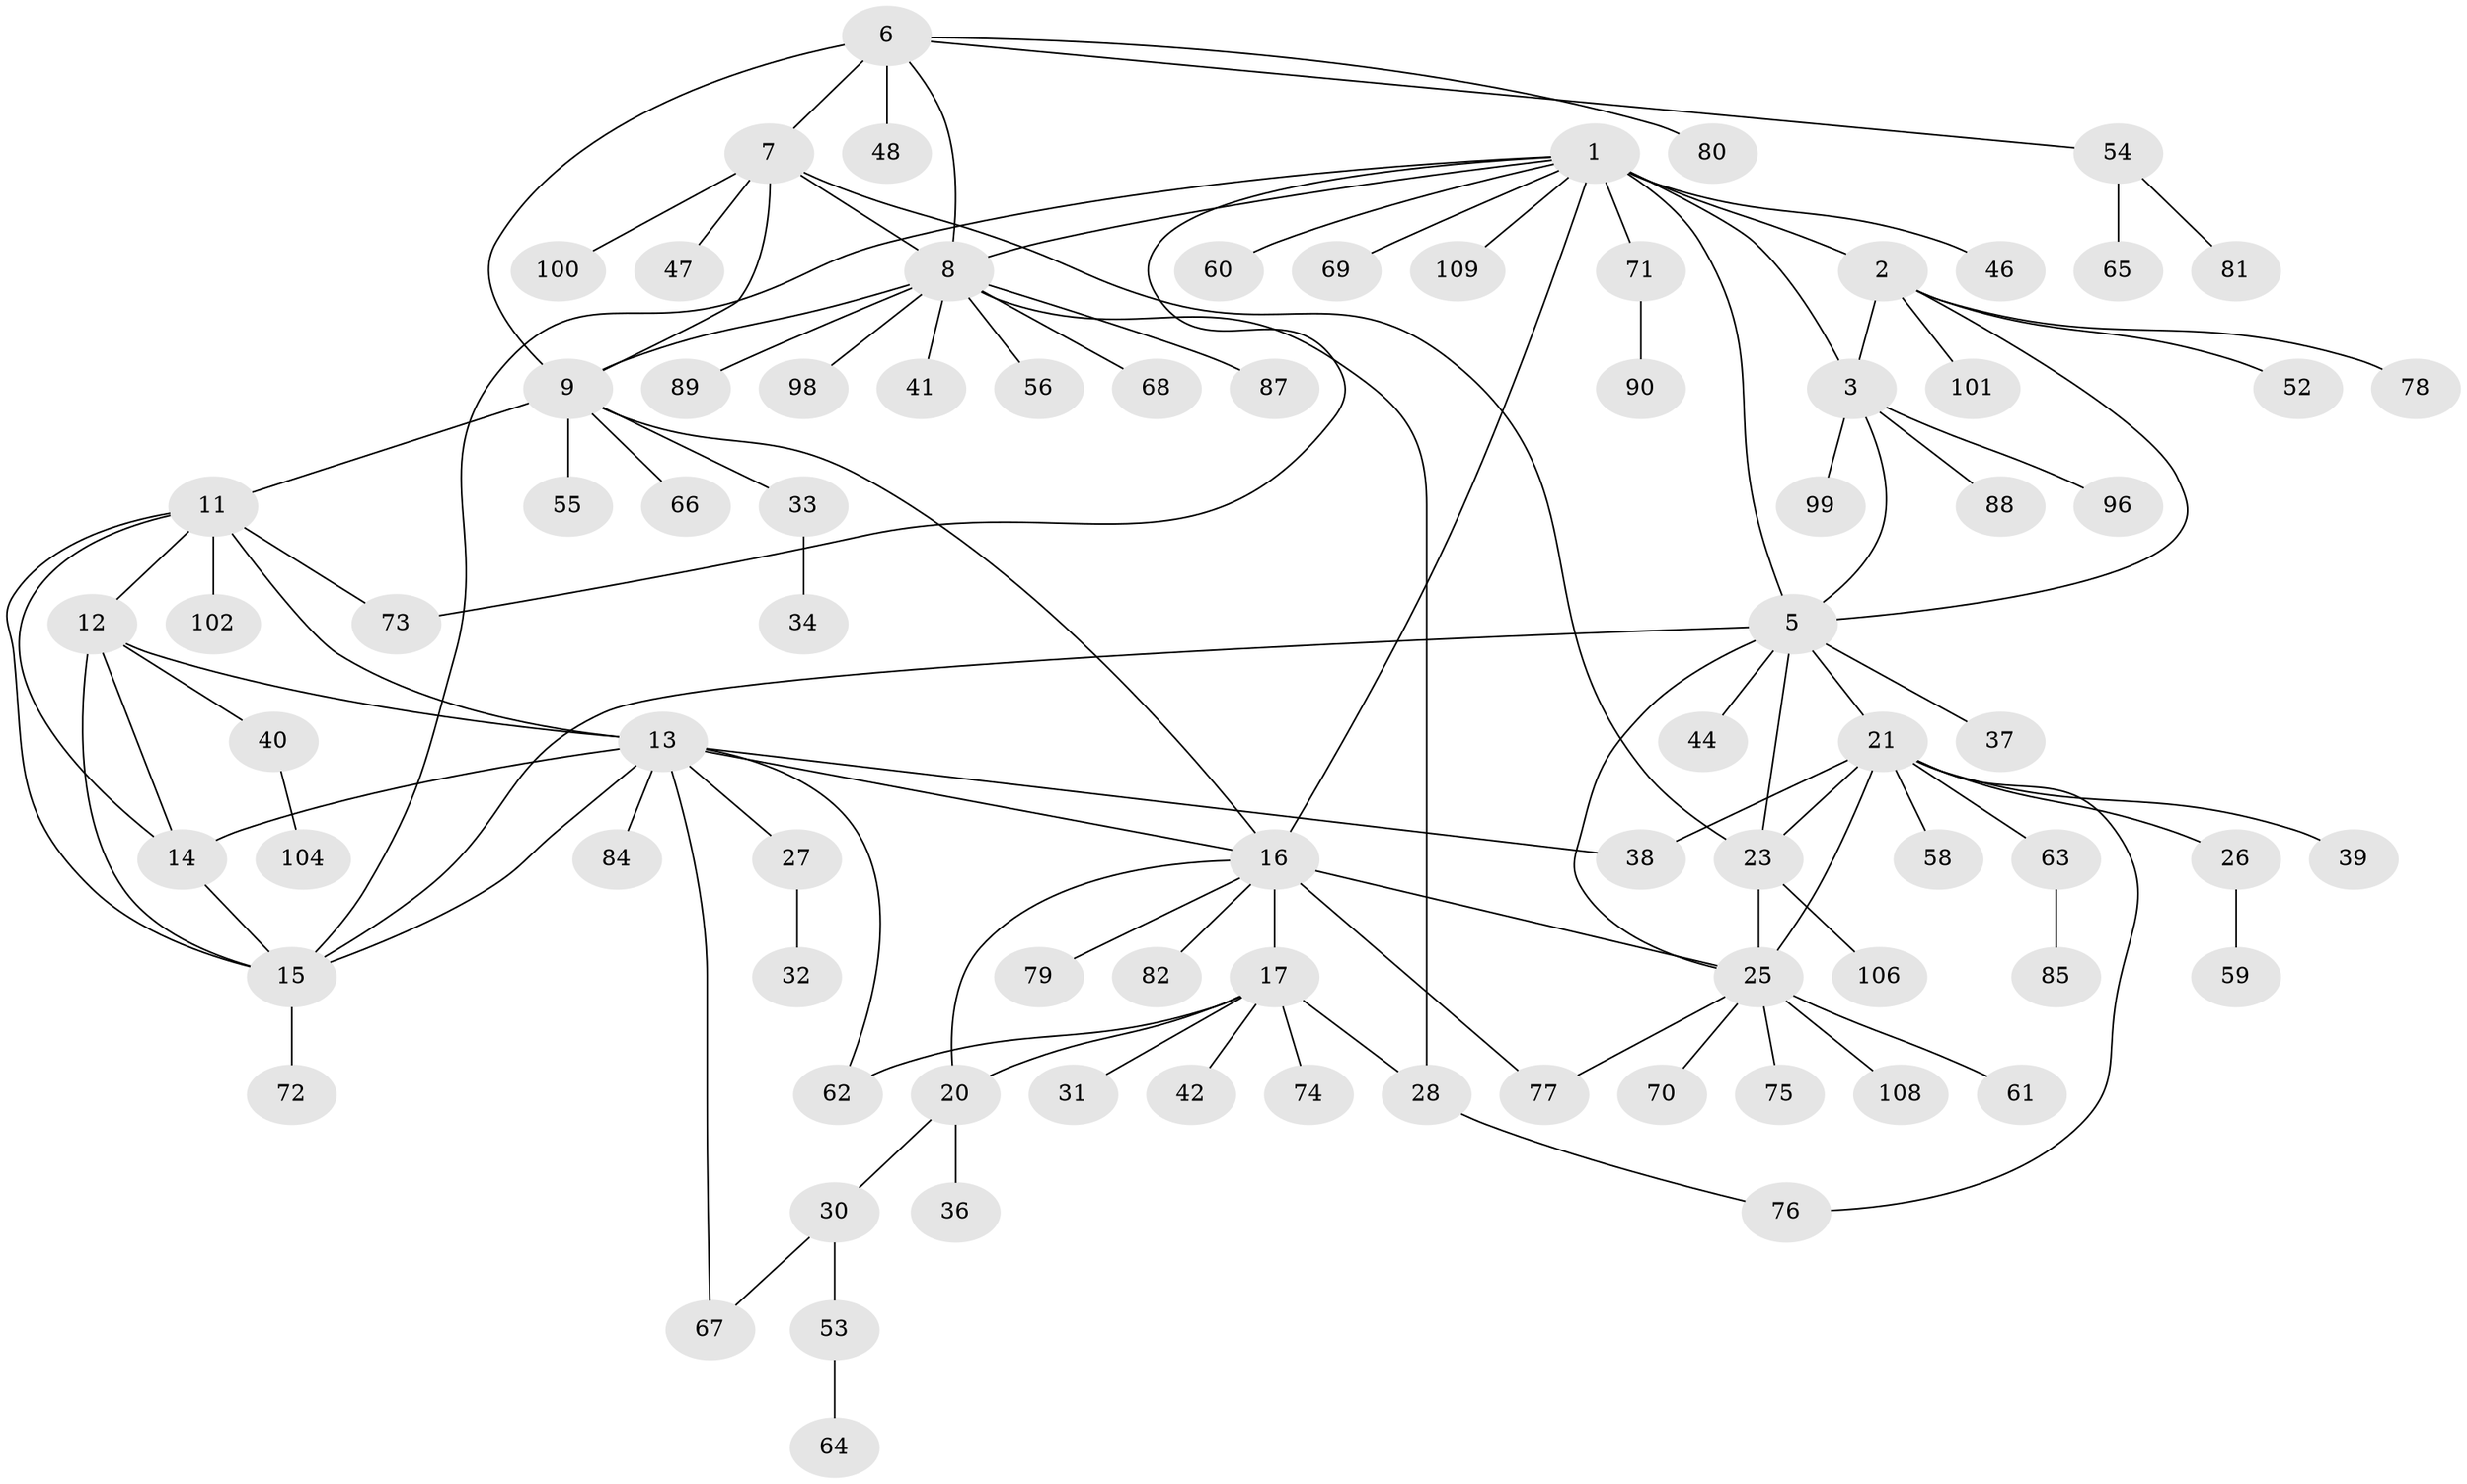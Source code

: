// Generated by graph-tools (version 1.1) at 2025/52/02/27/25 19:52:16]
// undirected, 84 vertices, 112 edges
graph export_dot {
graph [start="1"]
  node [color=gray90,style=filled];
  1 [super="+4"];
  2 [super="+107"];
  3 [super="+83"];
  5 [super="+24"];
  6 [super="+35"];
  7 [super="+95"];
  8 [super="+51"];
  9 [super="+10"];
  11 [super="+105"];
  12 [super="+97"];
  13 [super="+57"];
  14;
  15 [super="+29"];
  16 [super="+19"];
  17 [super="+18"];
  20 [super="+94"];
  21 [super="+22"];
  23;
  25 [super="+49"];
  26;
  27;
  28;
  30 [super="+43"];
  31;
  32;
  33;
  34 [super="+45"];
  36;
  37;
  38 [super="+92"];
  39 [super="+50"];
  40 [super="+86"];
  41;
  42;
  44;
  46;
  47;
  48;
  52;
  53 [super="+103"];
  54;
  55 [super="+91"];
  56;
  58;
  59;
  60;
  61;
  62;
  63;
  64;
  65;
  66;
  67;
  68;
  69;
  70;
  71;
  72;
  73;
  74;
  75;
  76;
  77;
  78;
  79;
  80;
  81;
  82;
  84;
  85;
  87;
  88 [super="+93"];
  89;
  90;
  96;
  98;
  99;
  100;
  101;
  102;
  104;
  106;
  108;
  109;
  1 -- 2 [weight=2];
  1 -- 3 [weight=2];
  1 -- 5 [weight=2];
  1 -- 8;
  1 -- 15;
  1 -- 16;
  1 -- 46;
  1 -- 60;
  1 -- 71;
  1 -- 73;
  1 -- 109;
  1 -- 69;
  2 -- 3;
  2 -- 5;
  2 -- 52;
  2 -- 78;
  2 -- 101;
  3 -- 5;
  3 -- 88;
  3 -- 96;
  3 -- 99;
  5 -- 37;
  5 -- 44;
  5 -- 23;
  5 -- 21 [weight=2];
  5 -- 25;
  5 -- 15;
  6 -- 7;
  6 -- 8;
  6 -- 9 [weight=2];
  6 -- 48;
  6 -- 80;
  6 -- 54;
  7 -- 8;
  7 -- 9 [weight=2];
  7 -- 23;
  7 -- 47;
  7 -- 100;
  8 -- 9 [weight=2];
  8 -- 28;
  8 -- 41;
  8 -- 56;
  8 -- 68;
  8 -- 87;
  8 -- 89;
  8 -- 98;
  9 -- 33;
  9 -- 55;
  9 -- 66;
  9 -- 16;
  9 -- 11;
  11 -- 12;
  11 -- 13;
  11 -- 14;
  11 -- 15;
  11 -- 73;
  11 -- 102;
  12 -- 13;
  12 -- 14;
  12 -- 15;
  12 -- 40;
  13 -- 14;
  13 -- 15;
  13 -- 27;
  13 -- 38;
  13 -- 62;
  13 -- 67;
  13 -- 84;
  13 -- 16;
  14 -- 15;
  15 -- 72;
  16 -- 17 [weight=4];
  16 -- 20 [weight=2];
  16 -- 79;
  16 -- 77;
  16 -- 82;
  16 -- 25;
  17 -- 20 [weight=2];
  17 -- 31;
  17 -- 62;
  17 -- 74;
  17 -- 42;
  17 -- 28;
  20 -- 30;
  20 -- 36;
  21 -- 23 [weight=2];
  21 -- 25 [weight=2];
  21 -- 26;
  21 -- 63;
  21 -- 38;
  21 -- 39;
  21 -- 76;
  21 -- 58;
  23 -- 25;
  23 -- 106;
  25 -- 61;
  25 -- 70;
  25 -- 75;
  25 -- 77;
  25 -- 108;
  26 -- 59;
  27 -- 32;
  28 -- 76;
  30 -- 67;
  30 -- 53;
  33 -- 34;
  40 -- 104;
  53 -- 64;
  54 -- 65;
  54 -- 81;
  63 -- 85;
  71 -- 90;
}
